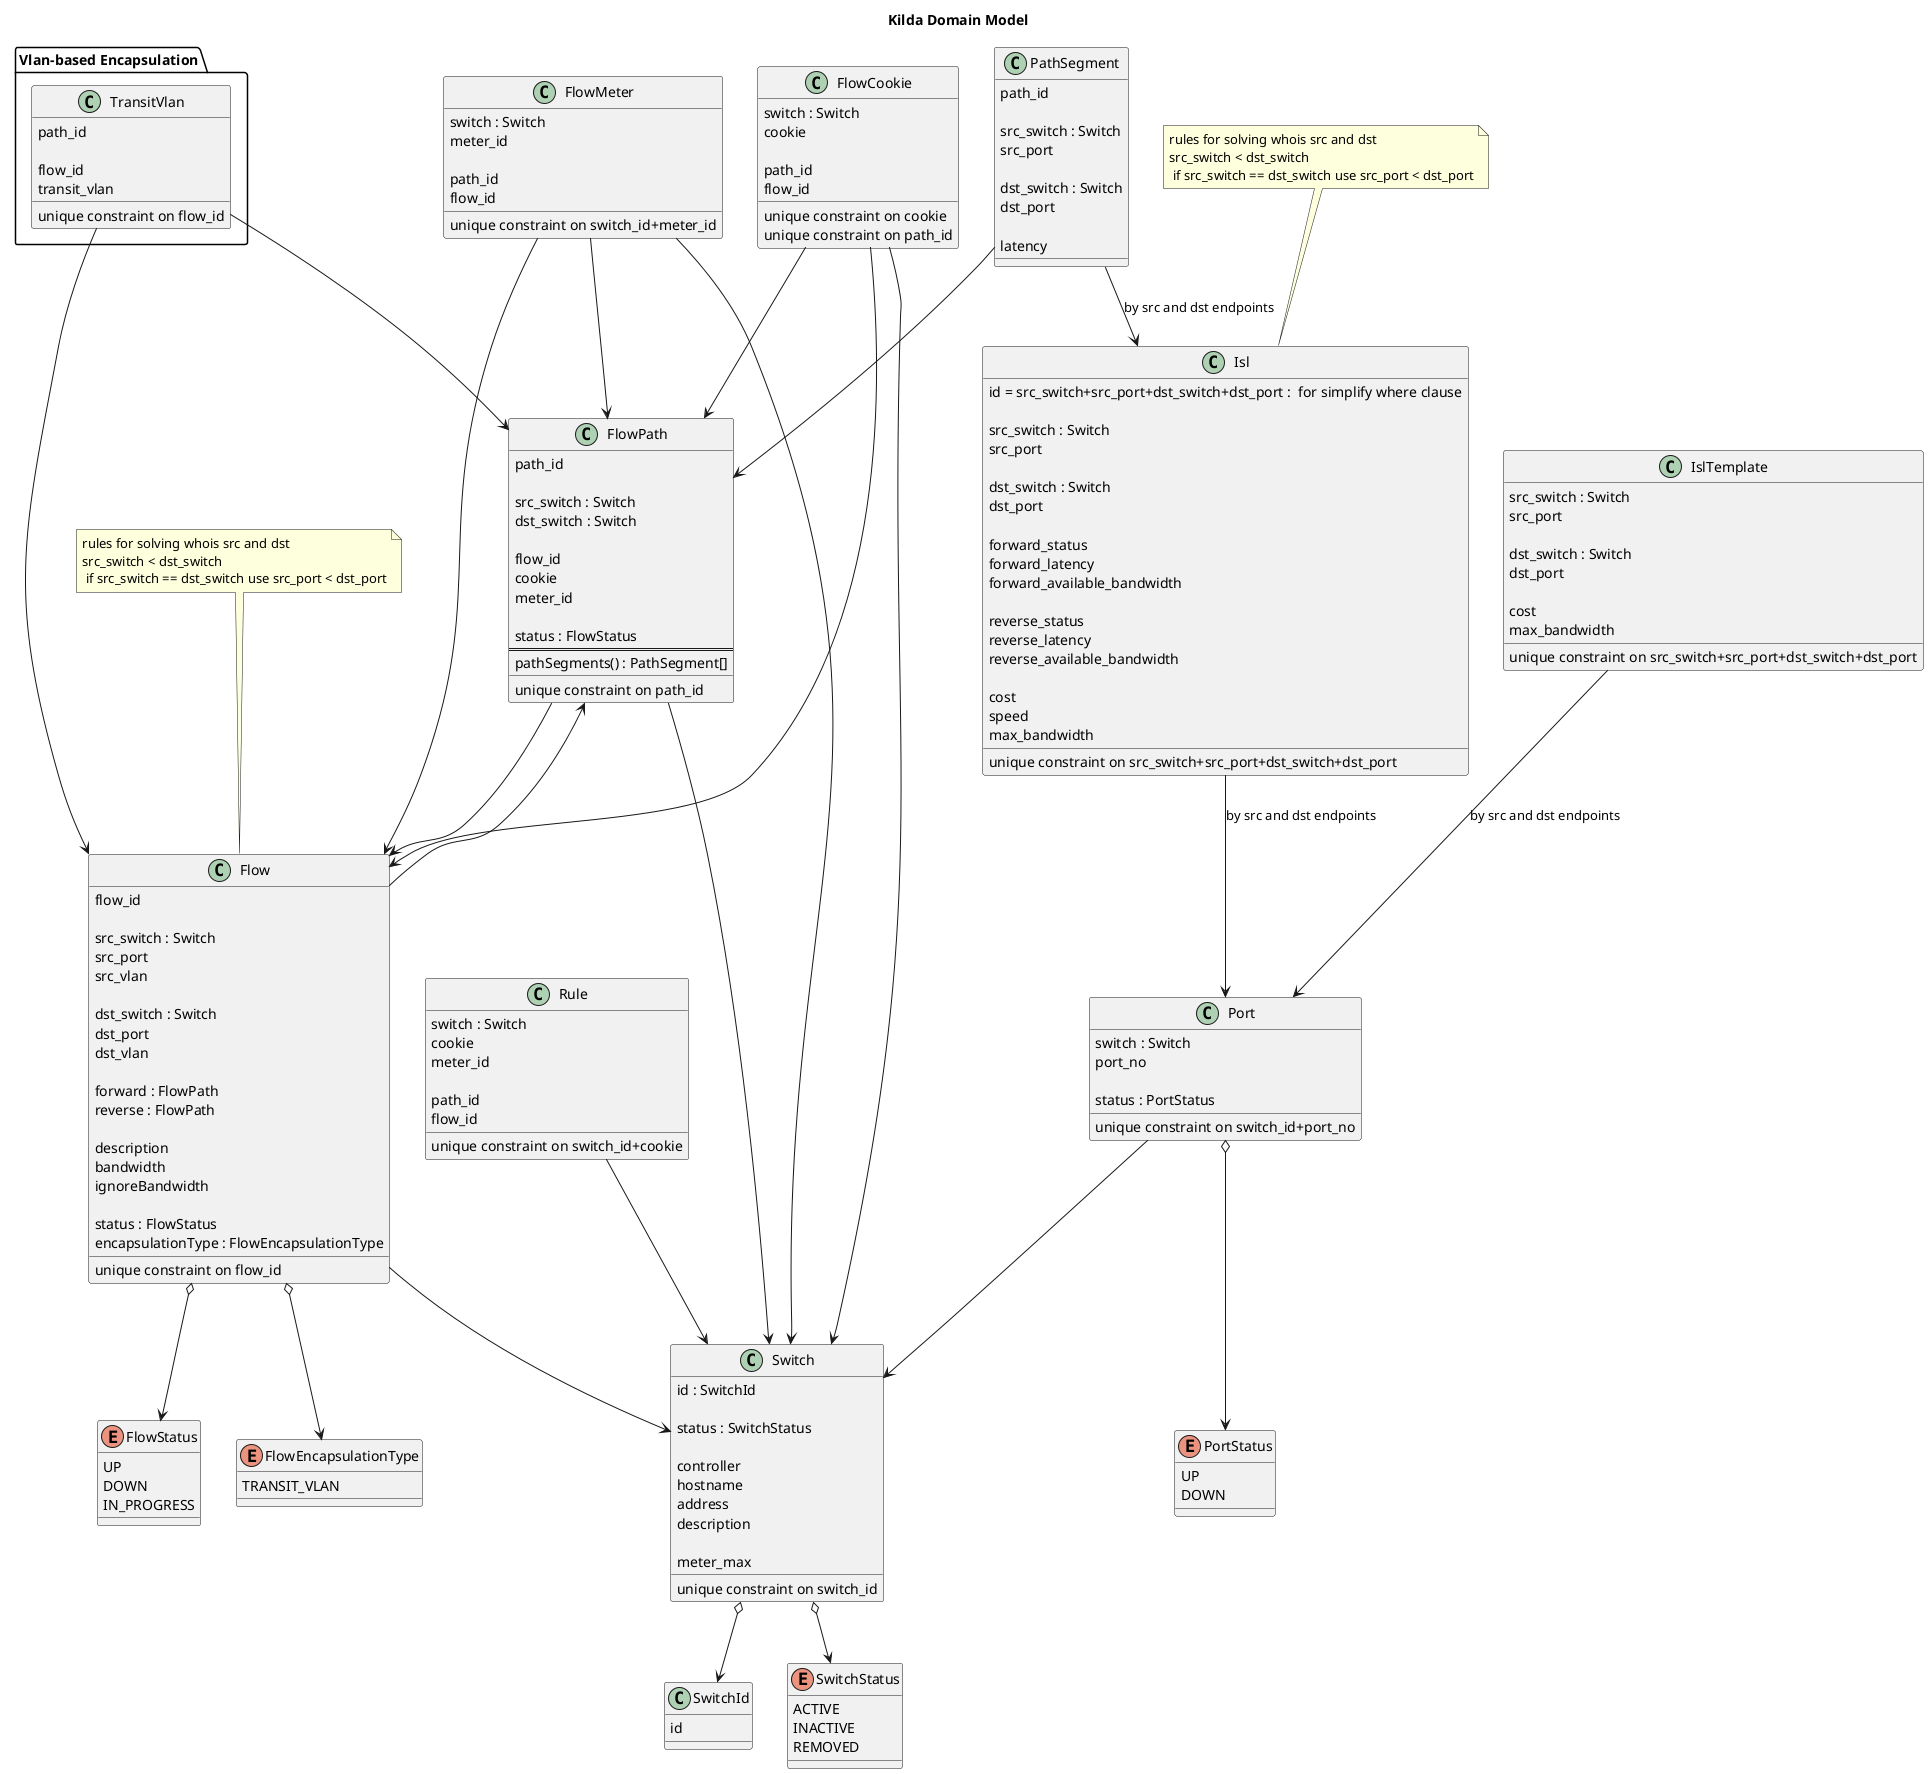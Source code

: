 @startuml

title Kilda Domain Model

class SwitchId {
    id
}

class Switch {
    id : SwitchId

    status : SwitchStatus

    controller
    hostname
    address
    description

    meter_max
    __
    unique constraint on switch_id
}

enum SwitchStatus {
    ACTIVE
    INACTIVE
    REMOVED
}

Switch o--> SwitchStatus
Switch o--> SwitchId

enum PortStatus {
    UP
    DOWN
}

class Port {
    switch : Switch
    port_no

    status : PortStatus
    __
    unique constraint on switch_id+port_no
}

Port o--> PortStatus
Port --> Switch

class Rule {
    switch : Switch
    cookie
    meter_id

    path_id
    flow_id
    __
    unique constraint on switch_id+cookie
}

Rule --> Switch

class Isl {
    id = src_switch+src_port+dst_switch+dst_port :  for simplify where clause

    src_switch : Switch
    src_port

    dst_switch : Switch
    dst_port

    forward_status
    forward_latency
    forward_available_bandwidth

    reverse_status
    reverse_latency
    reverse_available_bandwidth

    cost
    speed
    max_bandwidth
    __
    unique constraint on src_switch+src_port+dst_switch+dst_port
}

note "rules for solving whois src and dst\nsrc_switch < dst_switch\n if src_switch == dst_switch use src_port < dst_port" as ISL_id_note
ISL_id_note .. Isl

Isl --> Port : by src and dst endpoints

class IslTemplate {
    src_switch : Switch
    src_port

    dst_switch : Switch
    dst_port

    cost
    max_bandwidth
    __
    unique constraint on src_switch+src_port+dst_switch+dst_port
}

IslTemplate --> Port : by src and dst endpoints

class Flow {
    flow_id

    src_switch : Switch
    src_port
    src_vlan

    dst_switch : Switch
    dst_port
    dst_vlan

    forward : FlowPath
    reverse : FlowPath

    description
    bandwidth
    ignoreBandwidth

    status : FlowStatus
    encapsulationType : FlowEncapsulationType
    __
    unique constraint on flow_id
}

note "rules for solving whois src and dst\nsrc_switch < dst_switch\n if src_switch == dst_switch use src_port < dst_port" as Flow_id_note
Flow_id_note .. Flow

Flow --> Switch
Flow --> FlowPath

class FlowPath {
    path_id

    src_switch : Switch
    dst_switch : Switch

    flow_id
    cookie
    meter_id

    status : FlowStatus
    ==
    pathSegments() : PathSegment[]
    __
    unique constraint on path_id
}

FlowPath --> Switch
FlowPath --> Flow

enum FlowEncapsulationType {
   TRANSIT_VLAN
}

Flow o--> FlowEncapsulationType

enum FlowStatus {
    UP
    DOWN
    IN_PROGRESS
}

Flow o--> FlowStatus

class PathSegment {
    path_id

    src_switch : Switch
    src_port

    dst_switch : Switch
    dst_port

    latency
}

PathSegment --> FlowPath
PathSegment --> Isl : by src and dst endpoints

class FlowMeter {
    switch : Switch
    meter_id

    path_id
    flow_id
    __
    unique constraint on switch_id+meter_id
}

FlowMeter --> Switch
FlowMeter --> Flow
FlowMeter --> FlowPath

class FlowCookie {
    switch : Switch
    cookie

    path_id
    flow_id
    __
    unique constraint on cookie
    unique constraint on path_id
}

FlowCookie --> Switch
FlowCookie --> Flow
FlowCookie --> FlowPath

package "Vlan-based Encapsulation" {

    class TransitVlan {
        path_id

        flow_id
        transit_vlan
        __
        unique constraint on flow_id
    }

    TransitVlan --> FlowPath
    TransitVlan --> Flow
}

@enduml